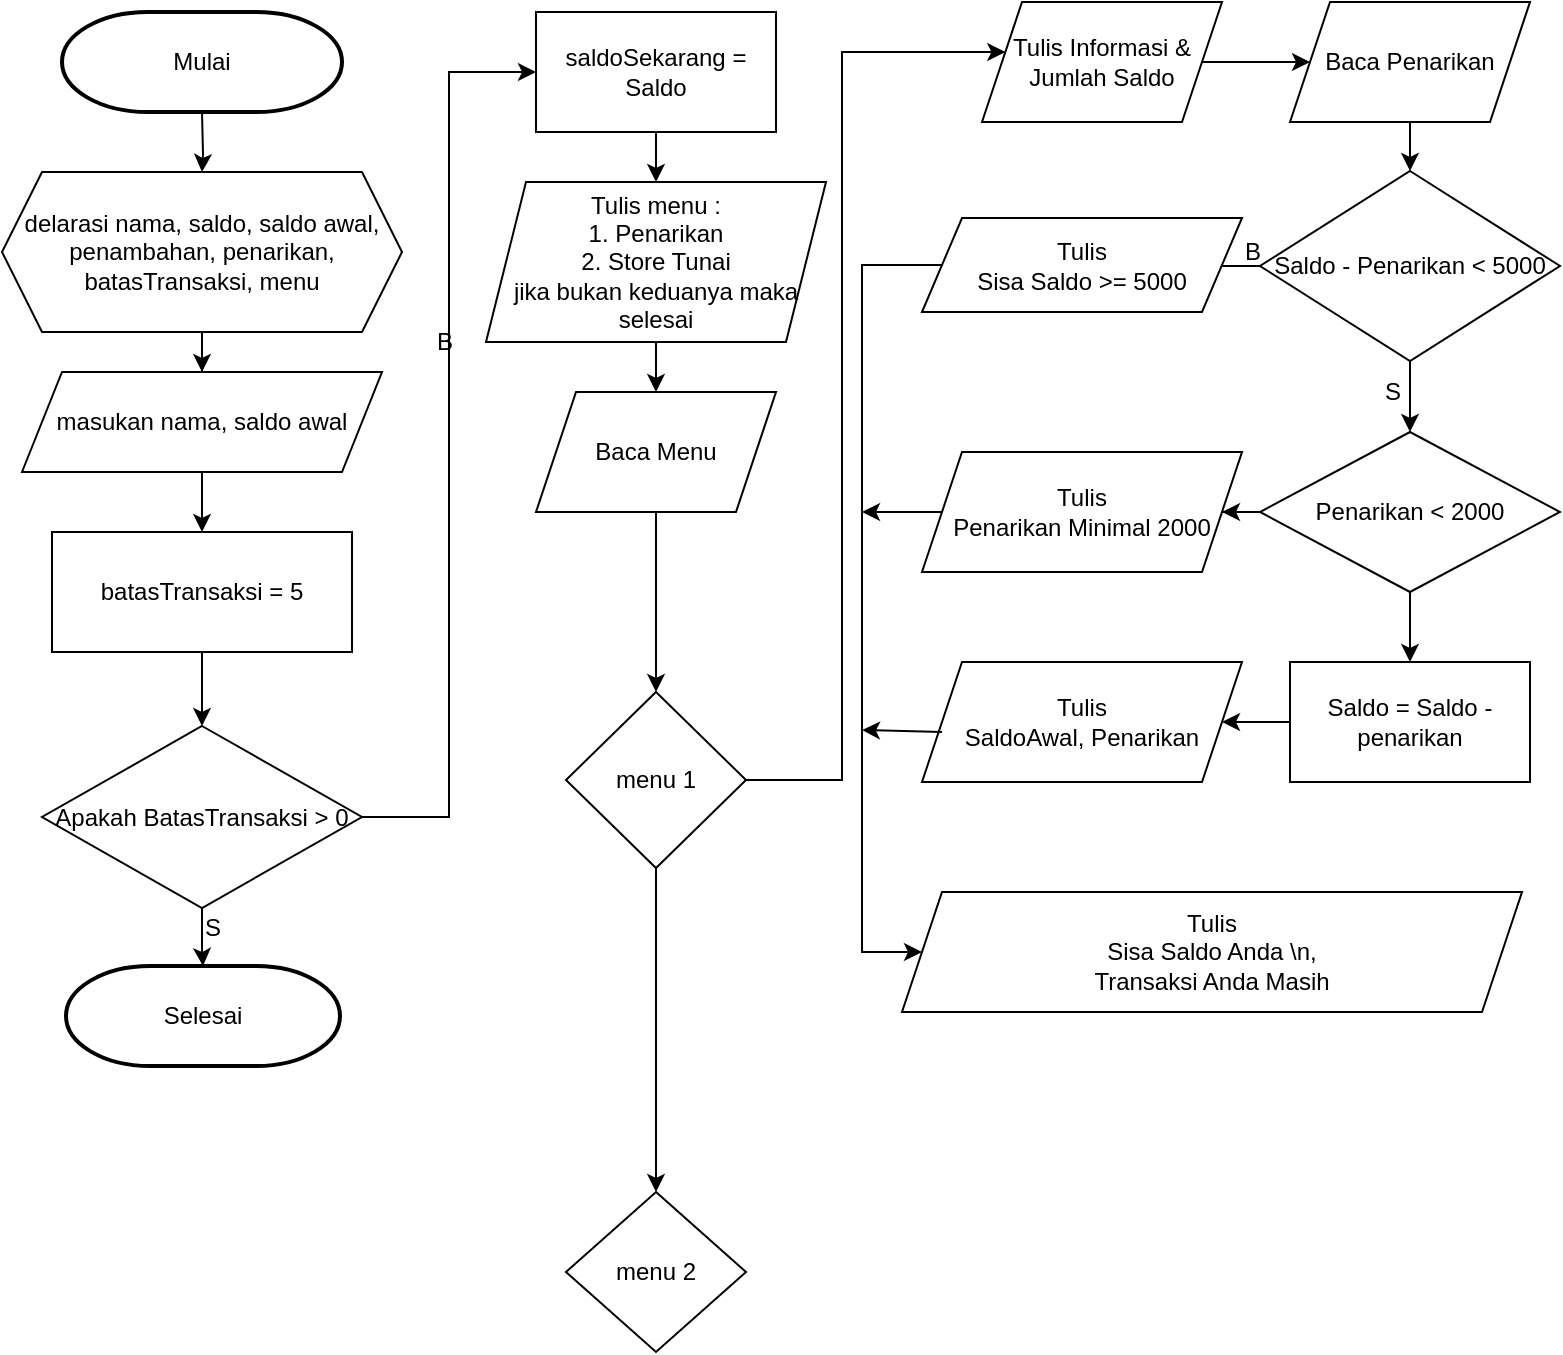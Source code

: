 <mxfile version="20.4.0" type="github">
  <diagram id="NI2sbRIPGw0O3It5G5bQ" name="Page-1">
    <mxGraphModel dx="1209" dy="640" grid="1" gridSize="10" guides="1" tooltips="1" connect="1" arrows="1" fold="1" page="1" pageScale="1" pageWidth="850" pageHeight="1100" math="0" shadow="0">
      <root>
        <mxCell id="0" />
        <mxCell id="1" parent="0" />
        <mxCell id="ieqs-oncpJ_l9lBFtXVg-4" value="" style="edgeStyle=orthogonalEdgeStyle;rounded=0;orthogonalLoop=1;jettySize=auto;html=1;" edge="1" parent="1" target="ieqs-oncpJ_l9lBFtXVg-3">
          <mxGeometry relative="1" as="geometry">
            <mxPoint x="140" y="90" as="sourcePoint" />
          </mxGeometry>
        </mxCell>
        <mxCell id="ieqs-oncpJ_l9lBFtXVg-6" value="" style="edgeStyle=orthogonalEdgeStyle;rounded=0;orthogonalLoop=1;jettySize=auto;html=1;" edge="1" parent="1" source="ieqs-oncpJ_l9lBFtXVg-3" target="ieqs-oncpJ_l9lBFtXVg-5">
          <mxGeometry relative="1" as="geometry" />
        </mxCell>
        <mxCell id="ieqs-oncpJ_l9lBFtXVg-3" value="delarasi nama, saldo, saldo awal, penambahan, penarikan, batasTransaksi, menu" style="shape=hexagon;perimeter=hexagonPerimeter2;whiteSpace=wrap;html=1;fixedSize=1;" vertex="1" parent="1">
          <mxGeometry x="40" y="120" width="200" height="80" as="geometry" />
        </mxCell>
        <mxCell id="ieqs-oncpJ_l9lBFtXVg-21" value="" style="edgeStyle=orthogonalEdgeStyle;rounded=0;orthogonalLoop=1;jettySize=auto;html=1;" edge="1" parent="1" source="ieqs-oncpJ_l9lBFtXVg-5" target="ieqs-oncpJ_l9lBFtXVg-18">
          <mxGeometry relative="1" as="geometry" />
        </mxCell>
        <mxCell id="ieqs-oncpJ_l9lBFtXVg-5" value="masukan nama, saldo awal&lt;br&gt;" style="shape=parallelogram;perimeter=parallelogramPerimeter;whiteSpace=wrap;html=1;fixedSize=1;" vertex="1" parent="1">
          <mxGeometry x="50" y="220" width="180" height="50" as="geometry" />
        </mxCell>
        <mxCell id="ieqs-oncpJ_l9lBFtXVg-10" style="edgeStyle=orthogonalEdgeStyle;rounded=0;orthogonalLoop=1;jettySize=auto;html=1;entryX=0;entryY=0.5;entryDx=0;entryDy=0;" edge="1" parent="1" source="ieqs-oncpJ_l9lBFtXVg-7" target="ieqs-oncpJ_l9lBFtXVg-9">
          <mxGeometry relative="1" as="geometry" />
        </mxCell>
        <mxCell id="ieqs-oncpJ_l9lBFtXVg-16" value="" style="edgeStyle=orthogonalEdgeStyle;rounded=0;orthogonalLoop=1;jettySize=auto;html=1;" edge="1" parent="1" source="ieqs-oncpJ_l9lBFtXVg-7" target="ieqs-oncpJ_l9lBFtXVg-15">
          <mxGeometry relative="1" as="geometry" />
        </mxCell>
        <mxCell id="ieqs-oncpJ_l9lBFtXVg-7" value="Apakah BatasTransaksi &amp;gt; 0" style="rhombus;whiteSpace=wrap;html=1;" vertex="1" parent="1">
          <mxGeometry x="60" y="397" width="160" height="91" as="geometry" />
        </mxCell>
        <mxCell id="ieqs-oncpJ_l9lBFtXVg-24" value="" style="edgeStyle=orthogonalEdgeStyle;rounded=0;orthogonalLoop=1;jettySize=auto;html=1;" edge="1" parent="1" source="ieqs-oncpJ_l9lBFtXVg-9" target="ieqs-oncpJ_l9lBFtXVg-23">
          <mxGeometry relative="1" as="geometry" />
        </mxCell>
        <mxCell id="ieqs-oncpJ_l9lBFtXVg-9" value="saldoSekarang = Saldo" style="rounded=0;whiteSpace=wrap;html=1;" vertex="1" parent="1">
          <mxGeometry x="307" y="40" width="120" height="60" as="geometry" />
        </mxCell>
        <mxCell id="ieqs-oncpJ_l9lBFtXVg-12" value="B" style="text;html=1;align=center;verticalAlign=middle;resizable=0;points=[];autosize=1;strokeColor=none;fillColor=none;" vertex="1" parent="1">
          <mxGeometry x="246" y="190" width="30" height="30" as="geometry" />
        </mxCell>
        <mxCell id="ieqs-oncpJ_l9lBFtXVg-13" value="S" style="text;html=1;align=center;verticalAlign=middle;resizable=0;points=[];autosize=1;strokeColor=none;fillColor=none;" vertex="1" parent="1">
          <mxGeometry x="130" y="483" width="30" height="30" as="geometry" />
        </mxCell>
        <mxCell id="ieqs-oncpJ_l9lBFtXVg-14" value="Mulai" style="strokeWidth=2;html=1;shape=mxgraph.flowchart.terminator;whiteSpace=wrap;" vertex="1" parent="1">
          <mxGeometry x="70" y="40" width="140" height="50" as="geometry" />
        </mxCell>
        <mxCell id="ieqs-oncpJ_l9lBFtXVg-15" value="Selesai" style="strokeWidth=2;html=1;shape=mxgraph.flowchart.terminator;whiteSpace=wrap;" vertex="1" parent="1">
          <mxGeometry x="72" y="517" width="137" height="50" as="geometry" />
        </mxCell>
        <mxCell id="ieqs-oncpJ_l9lBFtXVg-22" value="" style="edgeStyle=orthogonalEdgeStyle;rounded=0;orthogonalLoop=1;jettySize=auto;html=1;" edge="1" parent="1" source="ieqs-oncpJ_l9lBFtXVg-18" target="ieqs-oncpJ_l9lBFtXVg-7">
          <mxGeometry relative="1" as="geometry" />
        </mxCell>
        <mxCell id="ieqs-oncpJ_l9lBFtXVg-18" value="batasTransaksi = 5" style="rounded=0;whiteSpace=wrap;html=1;" vertex="1" parent="1">
          <mxGeometry x="65" y="300" width="150" height="60" as="geometry" />
        </mxCell>
        <mxCell id="ieqs-oncpJ_l9lBFtXVg-26" value="" style="edgeStyle=orthogonalEdgeStyle;rounded=0;orthogonalLoop=1;jettySize=auto;html=1;" edge="1" parent="1" source="ieqs-oncpJ_l9lBFtXVg-23" target="ieqs-oncpJ_l9lBFtXVg-25">
          <mxGeometry relative="1" as="geometry" />
        </mxCell>
        <mxCell id="ieqs-oncpJ_l9lBFtXVg-23" value="Tulis menu :&lt;br&gt;1. Penarikan&lt;br&gt;2. Store Tunai&lt;br&gt;jika bukan keduanya maka selesai" style="shape=parallelogram;perimeter=parallelogramPerimeter;whiteSpace=wrap;html=1;fixedSize=1;" vertex="1" parent="1">
          <mxGeometry x="282" y="125" width="170" height="80" as="geometry" />
        </mxCell>
        <mxCell id="ieqs-oncpJ_l9lBFtXVg-28" value="" style="edgeStyle=orthogonalEdgeStyle;rounded=0;orthogonalLoop=1;jettySize=auto;html=1;" edge="1" parent="1" source="ieqs-oncpJ_l9lBFtXVg-25" target="ieqs-oncpJ_l9lBFtXVg-27">
          <mxGeometry relative="1" as="geometry" />
        </mxCell>
        <mxCell id="ieqs-oncpJ_l9lBFtXVg-25" value="Baca Menu" style="shape=parallelogram;perimeter=parallelogramPerimeter;whiteSpace=wrap;html=1;fixedSize=1;" vertex="1" parent="1">
          <mxGeometry x="307" y="230" width="120" height="60" as="geometry" />
        </mxCell>
        <mxCell id="ieqs-oncpJ_l9lBFtXVg-30" value="" style="edgeStyle=orthogonalEdgeStyle;rounded=0;orthogonalLoop=1;jettySize=auto;html=1;" edge="1" parent="1" source="ieqs-oncpJ_l9lBFtXVg-27" target="ieqs-oncpJ_l9lBFtXVg-29">
          <mxGeometry relative="1" as="geometry" />
        </mxCell>
        <mxCell id="ieqs-oncpJ_l9lBFtXVg-32" value="" style="edgeStyle=orthogonalEdgeStyle;rounded=0;orthogonalLoop=1;jettySize=auto;html=1;" edge="1" parent="1" source="ieqs-oncpJ_l9lBFtXVg-27" target="ieqs-oncpJ_l9lBFtXVg-31">
          <mxGeometry relative="1" as="geometry">
            <Array as="points">
              <mxPoint x="460" y="424" />
              <mxPoint x="460" y="60" />
            </Array>
          </mxGeometry>
        </mxCell>
        <mxCell id="ieqs-oncpJ_l9lBFtXVg-27" value="menu 1" style="rhombus;whiteSpace=wrap;html=1;" vertex="1" parent="1">
          <mxGeometry x="322" y="380" width="90" height="88" as="geometry" />
        </mxCell>
        <mxCell id="ieqs-oncpJ_l9lBFtXVg-29" value="menu 2" style="rhombus;whiteSpace=wrap;html=1;" vertex="1" parent="1">
          <mxGeometry x="322" y="630" width="90" height="80" as="geometry" />
        </mxCell>
        <mxCell id="ieqs-oncpJ_l9lBFtXVg-34" value="" style="edgeStyle=orthogonalEdgeStyle;rounded=0;orthogonalLoop=1;jettySize=auto;html=1;" edge="1" parent="1" source="ieqs-oncpJ_l9lBFtXVg-31" target="ieqs-oncpJ_l9lBFtXVg-33">
          <mxGeometry relative="1" as="geometry" />
        </mxCell>
        <mxCell id="ieqs-oncpJ_l9lBFtXVg-31" value="Tulis Informasi &amp;amp; Jumlah Saldo" style="shape=parallelogram;perimeter=parallelogramPerimeter;whiteSpace=wrap;html=1;fixedSize=1;" vertex="1" parent="1">
          <mxGeometry x="530" y="35" width="120" height="60" as="geometry" />
        </mxCell>
        <mxCell id="ieqs-oncpJ_l9lBFtXVg-36" value="" style="edgeStyle=orthogonalEdgeStyle;rounded=0;orthogonalLoop=1;jettySize=auto;html=1;" edge="1" parent="1" source="ieqs-oncpJ_l9lBFtXVg-33" target="ieqs-oncpJ_l9lBFtXVg-35">
          <mxGeometry relative="1" as="geometry" />
        </mxCell>
        <mxCell id="ieqs-oncpJ_l9lBFtXVg-33" value="Baca Penarikan" style="shape=parallelogram;perimeter=parallelogramPerimeter;whiteSpace=wrap;html=1;fixedSize=1;" vertex="1" parent="1">
          <mxGeometry x="684" y="35" width="120" height="60" as="geometry" />
        </mxCell>
        <mxCell id="ieqs-oncpJ_l9lBFtXVg-38" value="" style="edgeStyle=orthogonalEdgeStyle;rounded=0;orthogonalLoop=1;jettySize=auto;html=1;" edge="1" parent="1" source="ieqs-oncpJ_l9lBFtXVg-35" target="ieqs-oncpJ_l9lBFtXVg-37">
          <mxGeometry relative="1" as="geometry" />
        </mxCell>
        <mxCell id="ieqs-oncpJ_l9lBFtXVg-42" value="" style="edgeStyle=orthogonalEdgeStyle;rounded=0;orthogonalLoop=1;jettySize=auto;html=1;" edge="1" parent="1" source="ieqs-oncpJ_l9lBFtXVg-35" target="ieqs-oncpJ_l9lBFtXVg-41">
          <mxGeometry relative="1" as="geometry" />
        </mxCell>
        <mxCell id="ieqs-oncpJ_l9lBFtXVg-35" value="Saldo - Penarikan &amp;lt; 5000" style="rhombus;whiteSpace=wrap;html=1;" vertex="1" parent="1">
          <mxGeometry x="669" y="119.5" width="150" height="95" as="geometry" />
        </mxCell>
        <mxCell id="ieqs-oncpJ_l9lBFtXVg-51" style="edgeStyle=orthogonalEdgeStyle;rounded=0;orthogonalLoop=1;jettySize=auto;html=1;entryX=0;entryY=0.5;entryDx=0;entryDy=0;" edge="1" parent="1" source="ieqs-oncpJ_l9lBFtXVg-37" target="ieqs-oncpJ_l9lBFtXVg-50">
          <mxGeometry relative="1" as="geometry">
            <Array as="points">
              <mxPoint x="470" y="167" />
              <mxPoint x="470" y="510" />
            </Array>
          </mxGeometry>
        </mxCell>
        <mxCell id="ieqs-oncpJ_l9lBFtXVg-37" value="Tulis &lt;br&gt;Sisa Saldo &amp;gt;= 5000" style="shape=parallelogram;perimeter=parallelogramPerimeter;whiteSpace=wrap;html=1;fixedSize=1;" vertex="1" parent="1">
          <mxGeometry x="500" y="143" width="160" height="47" as="geometry" />
        </mxCell>
        <mxCell id="ieqs-oncpJ_l9lBFtXVg-39" value="B" style="text;html=1;align=center;verticalAlign=middle;resizable=0;points=[];autosize=1;strokeColor=none;fillColor=none;" vertex="1" parent="1">
          <mxGeometry x="650" y="145" width="30" height="30" as="geometry" />
        </mxCell>
        <mxCell id="ieqs-oncpJ_l9lBFtXVg-40" value="S" style="text;html=1;align=center;verticalAlign=middle;resizable=0;points=[];autosize=1;strokeColor=none;fillColor=none;" vertex="1" parent="1">
          <mxGeometry x="720" y="214.5" width="30" height="30" as="geometry" />
        </mxCell>
        <mxCell id="ieqs-oncpJ_l9lBFtXVg-45" value="" style="edgeStyle=orthogonalEdgeStyle;rounded=0;orthogonalLoop=1;jettySize=auto;html=1;" edge="1" parent="1" source="ieqs-oncpJ_l9lBFtXVg-41" target="ieqs-oncpJ_l9lBFtXVg-44">
          <mxGeometry relative="1" as="geometry" />
        </mxCell>
        <mxCell id="ieqs-oncpJ_l9lBFtXVg-47" value="" style="edgeStyle=orthogonalEdgeStyle;rounded=0;orthogonalLoop=1;jettySize=auto;html=1;" edge="1" parent="1" source="ieqs-oncpJ_l9lBFtXVg-41" target="ieqs-oncpJ_l9lBFtXVg-46">
          <mxGeometry relative="1" as="geometry" />
        </mxCell>
        <mxCell id="ieqs-oncpJ_l9lBFtXVg-41" value="Penarikan &amp;lt; 2000" style="rhombus;whiteSpace=wrap;html=1;" vertex="1" parent="1">
          <mxGeometry x="669" y="250" width="150" height="80" as="geometry" />
        </mxCell>
        <mxCell id="ieqs-oncpJ_l9lBFtXVg-44" value="Tulis&lt;br&gt;Penarikan Minimal 2000" style="shape=parallelogram;perimeter=parallelogramPerimeter;whiteSpace=wrap;html=1;fixedSize=1;" vertex="1" parent="1">
          <mxGeometry x="500" y="260" width="160" height="60" as="geometry" />
        </mxCell>
        <mxCell id="ieqs-oncpJ_l9lBFtXVg-49" value="" style="edgeStyle=orthogonalEdgeStyle;rounded=0;orthogonalLoop=1;jettySize=auto;html=1;" edge="1" parent="1" source="ieqs-oncpJ_l9lBFtXVg-46" target="ieqs-oncpJ_l9lBFtXVg-48">
          <mxGeometry relative="1" as="geometry" />
        </mxCell>
        <mxCell id="ieqs-oncpJ_l9lBFtXVg-46" value="Saldo = Saldo - penarikan" style="rounded=0;whiteSpace=wrap;html=1;" vertex="1" parent="1">
          <mxGeometry x="684" y="365" width="120" height="60" as="geometry" />
        </mxCell>
        <mxCell id="ieqs-oncpJ_l9lBFtXVg-48" value="Tulis&lt;br&gt;SaldoAwal, Penarikan" style="shape=parallelogram;perimeter=parallelogramPerimeter;whiteSpace=wrap;html=1;fixedSize=1;" vertex="1" parent="1">
          <mxGeometry x="500" y="365" width="160" height="60" as="geometry" />
        </mxCell>
        <mxCell id="ieqs-oncpJ_l9lBFtXVg-50" value="Tulis&lt;br&gt;Sisa Saldo Anda \n,&lt;br&gt;Transaksi Anda Masih" style="shape=parallelogram;perimeter=parallelogramPerimeter;whiteSpace=wrap;html=1;fixedSize=1;" vertex="1" parent="1">
          <mxGeometry x="490" y="480" width="310" height="60" as="geometry" />
        </mxCell>
        <mxCell id="ieqs-oncpJ_l9lBFtXVg-54" value="" style="edgeStyle=none;orthogonalLoop=1;jettySize=auto;html=1;rounded=0;" edge="1" parent="1" source="ieqs-oncpJ_l9lBFtXVg-44">
          <mxGeometry width="80" relative="1" as="geometry">
            <mxPoint x="510" y="288.0" as="sourcePoint" />
            <mxPoint x="470" y="290" as="targetPoint" />
            <Array as="points" />
          </mxGeometry>
        </mxCell>
        <mxCell id="ieqs-oncpJ_l9lBFtXVg-55" value="" style="edgeStyle=none;orthogonalLoop=1;jettySize=auto;html=1;rounded=0;" edge="1" parent="1">
          <mxGeometry width="80" relative="1" as="geometry">
            <mxPoint x="510" y="400" as="sourcePoint" />
            <mxPoint x="470" y="399" as="targetPoint" />
            <Array as="points" />
          </mxGeometry>
        </mxCell>
      </root>
    </mxGraphModel>
  </diagram>
</mxfile>
